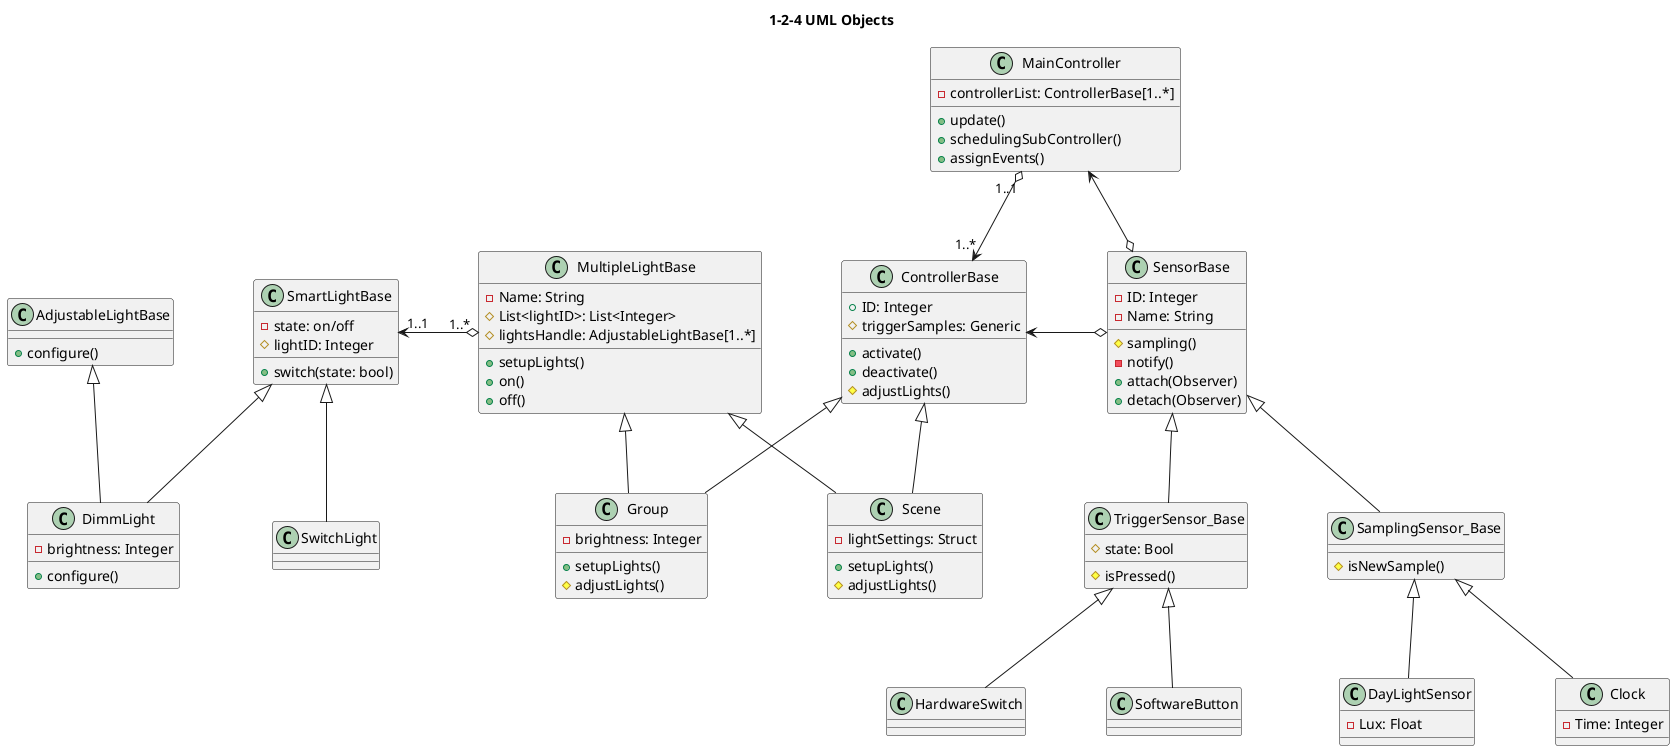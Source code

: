 @startuml
' Settings
' ============================

' use +,#,- instead of icons
'skinparam classAttributeIconSize 0

' horizontal distance in px
skinparam nodesep 80 

' vertical distance in px
skinparam ranksep 80

' use only straight lines (ortho/polyline)
'skinparam linetype ortho

' title
title 1-2-4 UML Objects



' Abstract Classes
' ============================
class SmartLightBase{
    -state: on/off
    #lightID: Integer
    +switch(state: bool)
}

class AdjustableLightBase{
    +configure()
}

class MultipleLightBase{
    -Name: String
    #List<lightID>: List<Integer>
    #lightsHandle: AdjustableLightBase[1..*]
    +setupLights()
    +on()
    +off()
    
}

class SensorBase{
    -ID: Integer
    -Name: String
    #sampling()
    -notify()
    +attach(Observer)
    +detach(Observer)
}

class TriggerSensor_Base{
    #isPressed()
    '#publishTrigger()
    #state: Bool
}

class SamplingSensor_Base{
    #isNewSample()
    '#publishValues()
}

class ControllerBase{
    +ID: Integer
    #triggerSamples: Generic
    +activate()
    +deactivate()
    #adjustLights()
}


' Concrete Classes
' ============================
class SwitchLight{
}

class DimmLight{
    -brightness: Integer
    +configure()
}

class Group{
    '#setBrightness()
    -brightness: Integer
    ': setBrightness()
    +setupLights() 
    #adjustLights()
}

class Scene{
    '#setLightConfig()
    -lightSettings: Struct
    +setupLights()
    #adjustLights()
}

class DayLightSensor{
    - Lux: Float
}

class HardwareSwitch{
    
}

class SoftwareButton{
    
}

class Clock{
    -Time: Integer
}

'class GroupController{}

'class SceneController{}

class MainController{
    -controllerList: ControllerBase[1..*]
    +update()
    +schedulingSubController()
    +assignEvents()
}

' Relations
' ================================
SmartLightBase <|-down- SwitchLight
SmartLightBase <|-down- DimmLight
AdjustableLightBase <|-down- DimmLight

MultipleLightBase <|-d- Scene
MultipleLightBase <|-d- Group
ControllerBase <|-d- Scene
ControllerBase <|-d- Group


MultipleLightBase "1..*" o-left-> "1..1" SmartLightBase

SensorBase <|-- TriggerSensor_Base
SensorBase <|-- SamplingSensor_Base
TriggerSensor_Base <|-- HardwareSwitch
TriggerSensor_Base <|-d- SoftwareButton
SamplingSensor_Base <|-- DayLightSensor
SamplingSensor_Base <|-- Clock


ControllerBase "1..*" <-u-o "1..1" MainController

ControllerBase <-r-o SensorBase
MainController <-r-o SensorBase


' This is just for better graph allignment
MultipleLightBase -[hidden]r-> ControllerBase
AdjustableLightBase -r[hidden]-> SmartLightBase

@enduml
